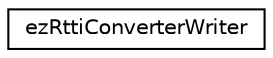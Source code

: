 digraph "Graphical Class Hierarchy"
{
 // LATEX_PDF_SIZE
  edge [fontname="Helvetica",fontsize="10",labelfontname="Helvetica",labelfontsize="10"];
  node [fontname="Helvetica",fontsize="10",shape=record];
  rankdir="LR";
  Node0 [label="ezRttiConverterWriter",height=0.2,width=0.4,color="black", fillcolor="white", style="filled",URL="$d5/d7f/classez_rtti_converter_writer.htm",tooltip=" "];
}
